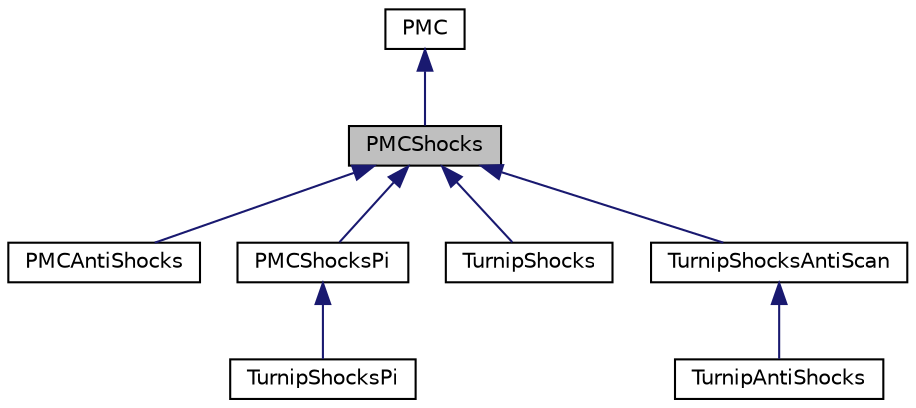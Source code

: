 digraph "PMCShocks"
{
 // INTERACTIVE_SVG=YES
  bgcolor="transparent";
  edge [fontname="Helvetica",fontsize="10",labelfontname="Helvetica",labelfontsize="10"];
  node [fontname="Helvetica",fontsize="10",shape=record];
  Node0 [label="PMCShocks",height=0.2,width=0.4,color="black", fillcolor="grey75", style="filled", fontcolor="black"];
  Node1 -> Node0 [dir="back",color="midnightblue",fontsize="10",style="solid",fontname="Helvetica"];
  Node1 [label="PMC",height=0.2,width=0.4,color="black",URL="$d4/de0/classumontreal_1_1ssj_1_1networks_1_1PMC.html",tooltip="This class implements the Permutation Monte Carlo method to estimate the reliability of a network..."];
  Node0 -> Node2 [dir="back",color="midnightblue",fontsize="10",style="solid",fontname="Helvetica"];
  Node2 [label="PMCAntiShocks",height=0.2,width=0.4,color="black",URL="$d5/d83/classumontreal_1_1ssj_1_1networks_1_1PMCAntiShocks.html",tooltip="This class implements the PMC algorithm with anti-shocks to estimate the unreliability of a network..."];
  Node0 -> Node3 [dir="back",color="midnightblue",fontsize="10",style="solid",fontname="Helvetica"];
  Node3 [label="PMCShocksPi",height=0.2,width=0.4,color="black",URL="$d1/d75/classumontreal_1_1ssj_1_1networks_1_1PMCShocksPi.html",tooltip="This class implements the Permutation Monte Carlo method with shocks to estimate the unreliability of..."];
  Node3 -> Node4 [dir="back",color="midnightblue",fontsize="10",style="solid",fontname="Helvetica"];
  Node4 [label="TurnipShocksPi",height=0.2,width=0.4,color="black",URL="$dc/d4e/classumontreal_1_1ssj_1_1networks_1_1TurnipShocksPi.html",tooltip="This class implements the adapted turnip method with shocks to estimate the unreliability of a networ..."];
  Node0 -> Node5 [dir="back",color="midnightblue",fontsize="10",style="solid",fontname="Helvetica"];
  Node5 [label="TurnipShocks",height=0.2,width=0.4,color="black",URL="$d2/d31/classumontreal_1_1ssj_1_1networks_1_1TurnipShocks.html",tooltip="This class implements the adapted turnip algorithm with shocks to estimate the unreliability of a net..."];
  Node0 -> Node6 [dir="back",color="midnightblue",fontsize="10",style="solid",fontname="Helvetica"];
  Node6 [label="TurnipShocksAntiScan",height=0.2,width=0.4,color="black",URL="$da/d9b/classumontreal_1_1ssj_1_1networks_1_1TurnipShocksAntiScan.html",tooltip="This class implements the turnip algorithm with reverse scan to estimate the unreliability of a netwo..."];
  Node6 -> Node7 [dir="back",color="midnightblue",fontsize="10",style="solid",fontname="Helvetica"];
  Node7 [label="TurnipAntiShocks",height=0.2,width=0.4,color="black",URL="$d9/d8b/classumontreal_1_1ssj_1_1networks_1_1TurnipAntiShocks.html",tooltip="This class implements the adapted turnip algorithm with anti-shocks to estimate the unreliability of ..."];
}
